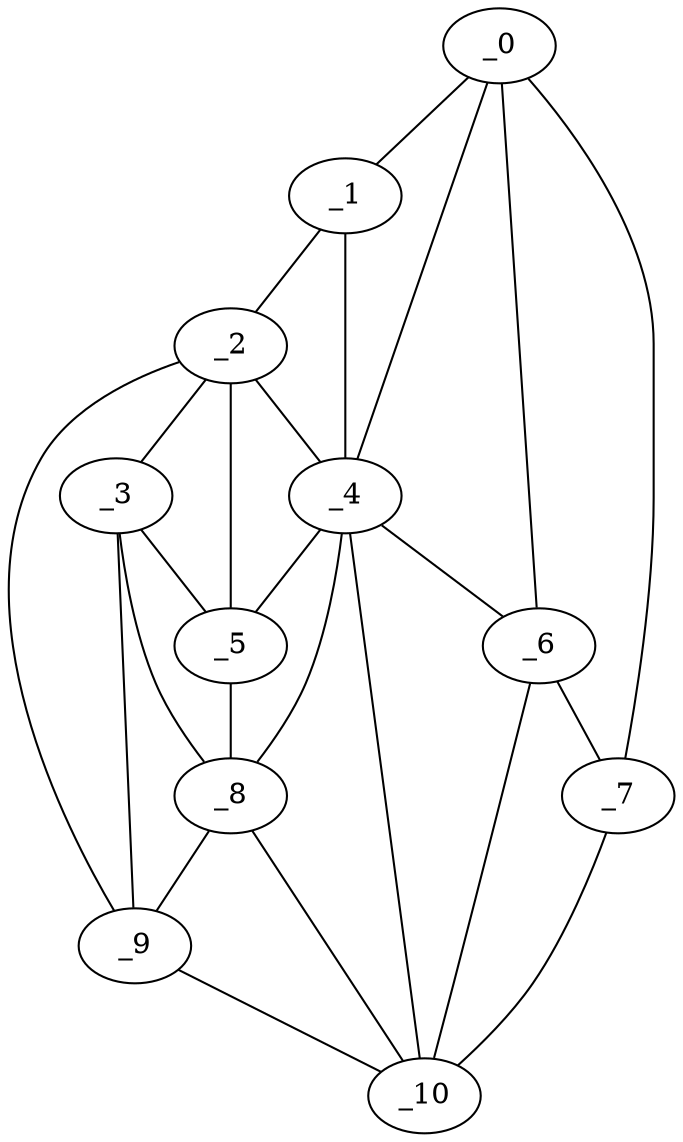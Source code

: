 graph "obj97__15.gxl" {
	_0	 [x=16,
		y=8];
	_1	 [x=51,
		y=8];
	_0 -- _1	 [valence=1];
	_4	 [x=87,
		y=49];
	_0 -- _4	 [valence=2];
	_6	 [x=97,
		y=82];
	_0 -- _6	 [valence=2];
	_7	 [x=99,
		y=104];
	_0 -- _7	 [valence=1];
	_2	 [x=70,
		y=14];
	_1 -- _2	 [valence=1];
	_1 -- _4	 [valence=1];
	_3	 [x=85,
		y=21];
	_2 -- _3	 [valence=1];
	_2 -- _4	 [valence=2];
	_5	 [x=88,
		y=27];
	_2 -- _5	 [valence=2];
	_9	 [x=113,
		y=34];
	_2 -- _9	 [valence=1];
	_3 -- _5	 [valence=1];
	_8	 [x=110,
		y=33];
	_3 -- _8	 [valence=2];
	_3 -- _9	 [valence=2];
	_4 -- _5	 [valence=1];
	_4 -- _6	 [valence=2];
	_4 -- _8	 [valence=1];
	_10	 [x=117,
		y=44];
	_4 -- _10	 [valence=2];
	_5 -- _8	 [valence=2];
	_6 -- _7	 [valence=2];
	_6 -- _10	 [valence=2];
	_7 -- _10	 [valence=1];
	_8 -- _9	 [valence=1];
	_8 -- _10	 [valence=1];
	_9 -- _10	 [valence=1];
}
